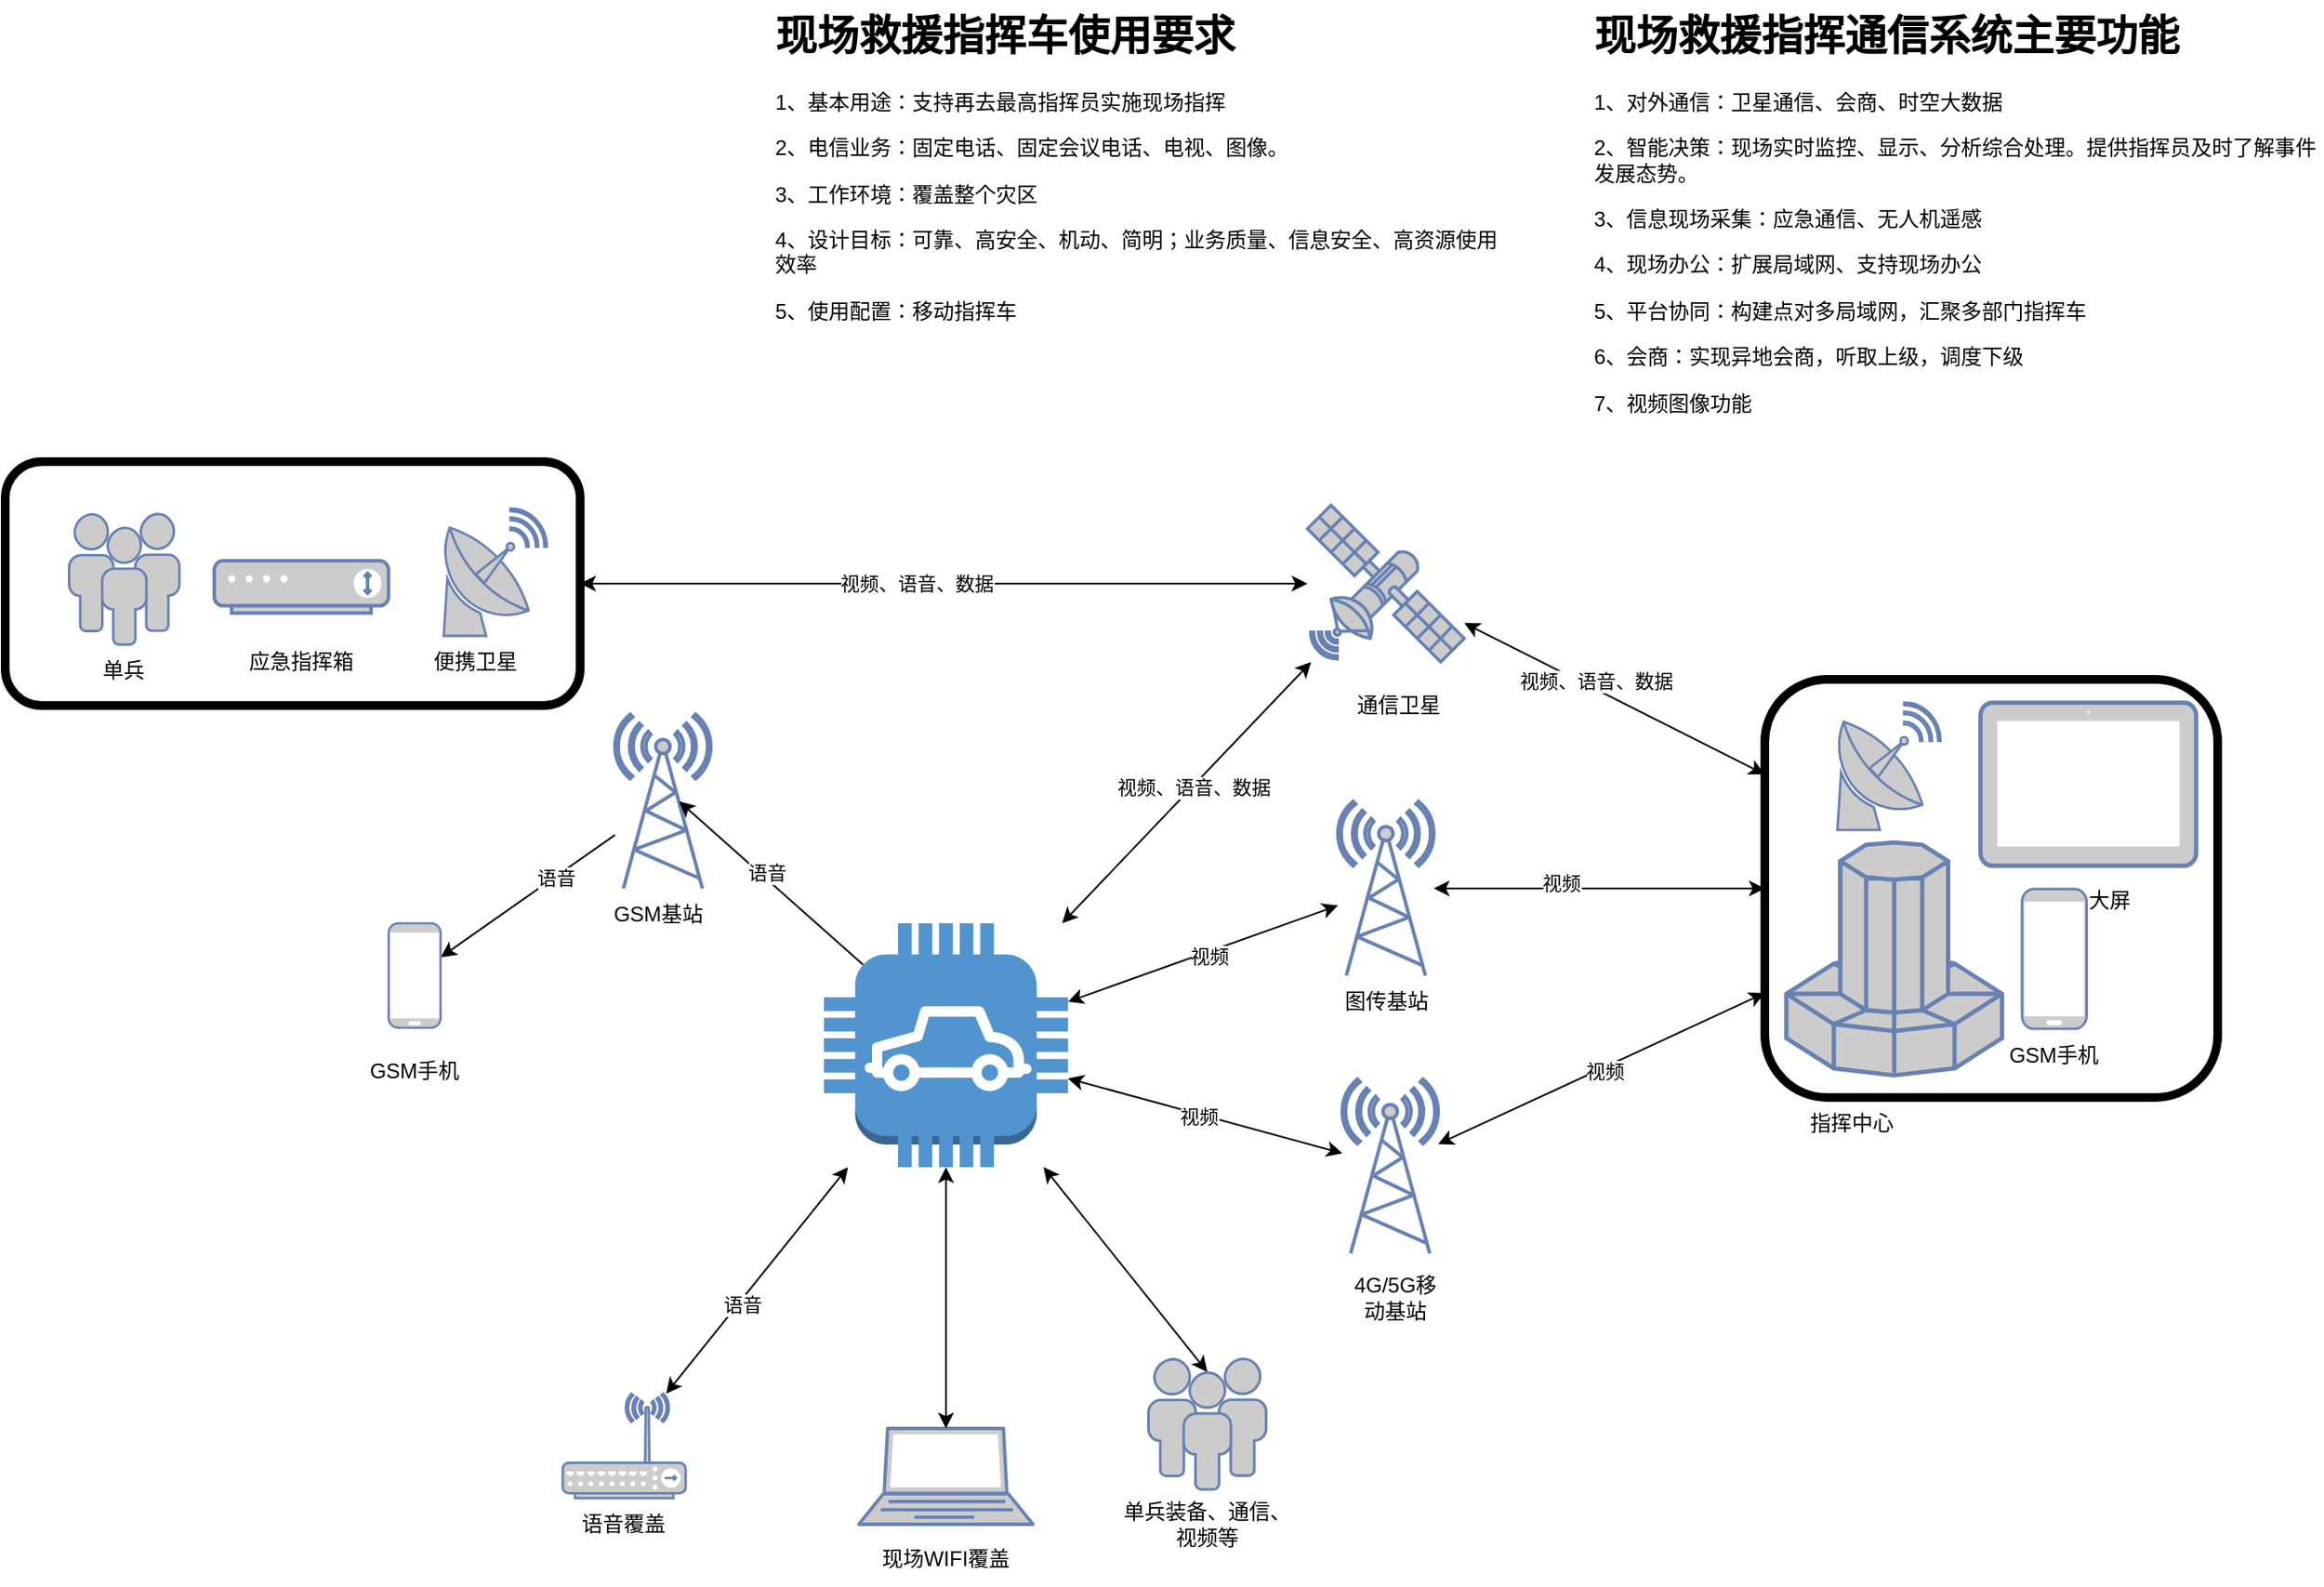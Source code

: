 <mxfile version="24.7.7">
  <diagram name="第 1 页" id="kIEYbvfMVvp7eRZ-XGNE">
    <mxGraphModel dx="2603" dy="774" grid="1" gridSize="10" guides="1" tooltips="1" connect="1" arrows="1" fold="1" page="1" pageScale="1" pageWidth="1169" pageHeight="827" math="0" shadow="0">
      <root>
        <mxCell id="0" />
        <mxCell id="1" parent="0" />
        <mxCell id="j58EPWAzB8WPeg4I2Kty-2" value="&lt;h1 style=&quot;margin-top: 0px;&quot;&gt;现场救援指挥车使用要求&lt;br&gt;&lt;/h1&gt;&lt;p&gt;1、基本用途：支持再去最高指挥员实施现场指挥&lt;/p&gt;&lt;p&gt;2、电信业务：固定电话、固定会议电话、电视、图像。&lt;/p&gt;&lt;p&gt;3、工作环境：覆盖整个灾区&lt;/p&gt;&lt;p&gt;4、设计目标：可靠、高安全、机动、简明；业务质量、信息安全、高资源使用效率&lt;/p&gt;&lt;p&gt;5、使用配置：移动指挥车&lt;br&gt;&lt;/p&gt;" style="text;html=1;whiteSpace=wrap;overflow=hidden;rounded=0;" vertex="1" parent="1">
          <mxGeometry x="260" y="120" width="420" height="190" as="geometry" />
        </mxCell>
        <mxCell id="j58EPWAzB8WPeg4I2Kty-3" value="&lt;h1 style=&quot;margin-top: 0px;&quot;&gt;现场救援指挥通信系统主要功能&lt;br&gt;&lt;/h1&gt;&lt;p&gt;1、对外通信：卫星通信、会商、时空大数据&lt;/p&gt;&lt;p&gt;2、智能决策：现场实时监控、显示、分析综合处理。提供指挥员及时了解事件发展态势。&lt;/p&gt;&lt;p&gt;3、信息现场采集：应急通信、无人机遥感&lt;/p&gt;&lt;p&gt;4、现场办公：扩展局域网、支持现场办公&lt;br&gt;&lt;/p&gt;&lt;p&gt;5、平台协同：构建点对多局域网，汇聚多部门指挥车&lt;/p&gt;&lt;p&gt;6、会商：实现异地会商，听取上级，调度下级&lt;/p&gt;&lt;p&gt;7、视频图像功能&lt;br&gt;&lt;/p&gt;" style="text;html=1;whiteSpace=wrap;overflow=hidden;rounded=0;" vertex="1" parent="1">
          <mxGeometry x="730" y="120" width="420" height="250" as="geometry" />
        </mxCell>
        <mxCell id="j58EPWAzB8WPeg4I2Kty-15" style="rounded=0;orthogonalLoop=1;jettySize=auto;html=1;startArrow=classic;startFill=1;" edge="1" parent="1" source="j58EPWAzB8WPeg4I2Kty-4" target="j58EPWAzB8WPeg4I2Kty-14">
          <mxGeometry relative="1" as="geometry" />
        </mxCell>
        <mxCell id="j58EPWAzB8WPeg4I2Kty-16" value="视频、语音、数据" style="edgeLabel;html=1;align=center;verticalAlign=middle;resizable=0;points=[];" vertex="1" connectable="0" parent="j58EPWAzB8WPeg4I2Kty-15">
          <mxGeometry x="0.048" relative="1" as="geometry">
            <mxPoint as="offset" />
          </mxGeometry>
        </mxCell>
        <mxCell id="j58EPWAzB8WPeg4I2Kty-18" style="rounded=0;orthogonalLoop=1;jettySize=auto;html=1;startArrow=classic;startFill=1;" edge="1" parent="1" source="j58EPWAzB8WPeg4I2Kty-4" target="j58EPWAzB8WPeg4I2Kty-17">
          <mxGeometry relative="1" as="geometry" />
        </mxCell>
        <mxCell id="j58EPWAzB8WPeg4I2Kty-24" value="视频" style="edgeLabel;html=1;align=center;verticalAlign=middle;resizable=0;points=[];" vertex="1" connectable="0" parent="j58EPWAzB8WPeg4I2Kty-18">
          <mxGeometry x="0.013" y="-2" relative="1" as="geometry">
            <mxPoint x="1" as="offset" />
          </mxGeometry>
        </mxCell>
        <mxCell id="j58EPWAzB8WPeg4I2Kty-23" style="rounded=0;orthogonalLoop=1;jettySize=auto;html=1;startArrow=classic;startFill=1;" edge="1" parent="1" source="j58EPWAzB8WPeg4I2Kty-4" target="j58EPWAzB8WPeg4I2Kty-22">
          <mxGeometry relative="1" as="geometry" />
        </mxCell>
        <mxCell id="j58EPWAzB8WPeg4I2Kty-25" value="视频" style="edgeLabel;html=1;align=center;verticalAlign=middle;resizable=0;points=[];" vertex="1" connectable="0" parent="j58EPWAzB8WPeg4I2Kty-23">
          <mxGeometry x="-0.034" y="-1" relative="1" as="geometry">
            <mxPoint x="-1" as="offset" />
          </mxGeometry>
        </mxCell>
        <mxCell id="j58EPWAzB8WPeg4I2Kty-45" style="rounded=0;orthogonalLoop=1;jettySize=auto;html=1;startArrow=classic;startFill=1;" edge="1" parent="1" source="j58EPWAzB8WPeg4I2Kty-4" target="j58EPWAzB8WPeg4I2Kty-44">
          <mxGeometry relative="1" as="geometry" />
        </mxCell>
        <mxCell id="j58EPWAzB8WPeg4I2Kty-46" value="语音" style="edgeLabel;html=1;align=center;verticalAlign=middle;resizable=0;points=[];" vertex="1" connectable="0" parent="j58EPWAzB8WPeg4I2Kty-45">
          <mxGeometry x="0.195" y="2" relative="1" as="geometry">
            <mxPoint as="offset" />
          </mxGeometry>
        </mxCell>
        <mxCell id="j58EPWAzB8WPeg4I2Kty-4" value="" style="outlineConnect=0;dashed=0;verticalLabelPosition=bottom;verticalAlign=top;align=center;html=1;shape=mxgraph.aws3.car;fillColor=#5294CF;gradientColor=none;" vertex="1" parent="1">
          <mxGeometry x="290" y="650" width="140" height="140" as="geometry" />
        </mxCell>
        <mxCell id="j58EPWAzB8WPeg4I2Kty-10" style="rounded=0;orthogonalLoop=1;jettySize=auto;html=1;" edge="1" parent="1" source="j58EPWAzB8WPeg4I2Kty-5" target="j58EPWAzB8WPeg4I2Kty-9">
          <mxGeometry relative="1" as="geometry" />
        </mxCell>
        <mxCell id="j58EPWAzB8WPeg4I2Kty-11" value="语音" style="edgeLabel;html=1;align=center;verticalAlign=middle;resizable=0;points=[];" vertex="1" connectable="0" parent="j58EPWAzB8WPeg4I2Kty-10">
          <mxGeometry x="-0.312" y="1" relative="1" as="geometry">
            <mxPoint as="offset" />
          </mxGeometry>
        </mxCell>
        <mxCell id="j58EPWAzB8WPeg4I2Kty-5" value="" style="fontColor=#0066CC;verticalAlign=top;verticalLabelPosition=bottom;labelPosition=center;align=center;html=1;outlineConnect=0;fillColor=#CCCCCC;strokeColor=#6881B3;gradientColor=none;gradientDirection=north;strokeWidth=2;shape=mxgraph.networks.radio_tower;" vertex="1" parent="1">
          <mxGeometry x="170" y="530" width="55" height="100" as="geometry" />
        </mxCell>
        <mxCell id="j58EPWAzB8WPeg4I2Kty-7" value="" style="endArrow=classic;html=1;rounded=0;exitX=0.16;exitY=0.17;exitDx=0;exitDy=0;exitPerimeter=0;entryX=0.67;entryY=0.5;entryDx=0;entryDy=0;entryPerimeter=0;" edge="1" parent="1" source="j58EPWAzB8WPeg4I2Kty-4" target="j58EPWAzB8WPeg4I2Kty-5">
          <mxGeometry width="50" height="50" relative="1" as="geometry">
            <mxPoint x="640" y="600" as="sourcePoint" />
            <mxPoint x="690" y="550" as="targetPoint" />
          </mxGeometry>
        </mxCell>
        <mxCell id="j58EPWAzB8WPeg4I2Kty-8" value="语音" style="edgeLabel;html=1;align=center;verticalAlign=middle;resizable=0;points=[];" vertex="1" connectable="0" parent="j58EPWAzB8WPeg4I2Kty-7">
          <mxGeometry x="0.094" y="-3" relative="1" as="geometry">
            <mxPoint as="offset" />
          </mxGeometry>
        </mxCell>
        <mxCell id="j58EPWAzB8WPeg4I2Kty-9" value="" style="fontColor=#0066CC;verticalAlign=top;verticalLabelPosition=bottom;labelPosition=center;align=center;html=1;outlineConnect=0;fillColor=#CCCCCC;strokeColor=#6881B3;gradientColor=none;gradientDirection=north;strokeWidth=2;shape=mxgraph.networks.mobile;" vertex="1" parent="1">
          <mxGeometry x="40" y="650" width="30" height="60" as="geometry" />
        </mxCell>
        <mxCell id="j58EPWAzB8WPeg4I2Kty-12" value="GSM手机" style="text;html=1;align=center;verticalAlign=middle;whiteSpace=wrap;rounded=0;" vertex="1" parent="1">
          <mxGeometry x="25" y="720" width="60" height="30" as="geometry" />
        </mxCell>
        <mxCell id="j58EPWAzB8WPeg4I2Kty-13" value="GSM基站" style="text;html=1;align=center;verticalAlign=middle;whiteSpace=wrap;rounded=0;" vertex="1" parent="1">
          <mxGeometry x="165" y="630" width="60" height="30" as="geometry" />
        </mxCell>
        <mxCell id="j58EPWAzB8WPeg4I2Kty-35" style="rounded=0;orthogonalLoop=1;jettySize=auto;html=1;startArrow=classic;startFill=1;" edge="1" parent="1" source="j58EPWAzB8WPeg4I2Kty-14" target="j58EPWAzB8WPeg4I2Kty-33">
          <mxGeometry relative="1" as="geometry">
            <mxPoint x="810" y="580" as="targetPoint" />
          </mxGeometry>
        </mxCell>
        <mxCell id="j58EPWAzB8WPeg4I2Kty-36" value="视频、语音、数据" style="edgeLabel;html=1;align=center;verticalAlign=middle;resizable=0;points=[];" vertex="1" connectable="0" parent="j58EPWAzB8WPeg4I2Kty-35">
          <mxGeometry x="-0.447" y="-3" relative="1" as="geometry">
            <mxPoint x="29" y="6" as="offset" />
          </mxGeometry>
        </mxCell>
        <mxCell id="j58EPWAzB8WPeg4I2Kty-14" value="" style="fontColor=#0066CC;verticalAlign=top;verticalLabelPosition=bottom;labelPosition=center;align=center;html=1;outlineConnect=0;fillColor=#CCCCCC;strokeColor=#6881B3;gradientColor=none;gradientDirection=north;strokeWidth=2;shape=mxgraph.networks.satellite;" vertex="1" parent="1">
          <mxGeometry x="567.5" y="410" width="90" height="90" as="geometry" />
        </mxCell>
        <mxCell id="j58EPWAzB8WPeg4I2Kty-37" style="rounded=0;orthogonalLoop=1;jettySize=auto;html=1;startArrow=classic;startFill=1;entryX=0;entryY=0.5;entryDx=0;entryDy=0;" edge="1" parent="1" source="j58EPWAzB8WPeg4I2Kty-17" target="j58EPWAzB8WPeg4I2Kty-33">
          <mxGeometry relative="1" as="geometry" />
        </mxCell>
        <mxCell id="j58EPWAzB8WPeg4I2Kty-38" value="视频" style="edgeLabel;html=1;align=center;verticalAlign=middle;resizable=0;points=[];" vertex="1" connectable="0" parent="j58EPWAzB8WPeg4I2Kty-37">
          <mxGeometry x="-0.233" y="3" relative="1" as="geometry">
            <mxPoint as="offset" />
          </mxGeometry>
        </mxCell>
        <mxCell id="j58EPWAzB8WPeg4I2Kty-17" value="" style="fontColor=#0066CC;verticalAlign=top;verticalLabelPosition=bottom;labelPosition=center;align=center;html=1;outlineConnect=0;fillColor=#CCCCCC;strokeColor=#6881B3;gradientColor=none;gradientDirection=north;strokeWidth=2;shape=mxgraph.networks.radio_tower;" vertex="1" parent="1">
          <mxGeometry x="585" y="580" width="55" height="100" as="geometry" />
        </mxCell>
        <mxCell id="j58EPWAzB8WPeg4I2Kty-19" value="指挥中心" style="text;html=1;align=center;verticalAlign=middle;whiteSpace=wrap;rounded=0;" vertex="1" parent="1">
          <mxGeometry x="850" y="750" width="60" height="30" as="geometry" />
        </mxCell>
        <mxCell id="j58EPWAzB8WPeg4I2Kty-20" value="图传基站" style="text;html=1;align=center;verticalAlign=middle;whiteSpace=wrap;rounded=0;" vertex="1" parent="1">
          <mxGeometry x="582.5" y="680" width="60" height="30" as="geometry" />
        </mxCell>
        <mxCell id="j58EPWAzB8WPeg4I2Kty-21" value="&lt;div&gt;4G/5G移动基站&lt;/div&gt;" style="text;html=1;align=center;verticalAlign=middle;whiteSpace=wrap;rounded=0;" vertex="1" parent="1">
          <mxGeometry x="587.5" y="850" width="60" height="30" as="geometry" />
        </mxCell>
        <mxCell id="j58EPWAzB8WPeg4I2Kty-39" style="rounded=0;orthogonalLoop=1;jettySize=auto;html=1;startArrow=classic;startFill=1;entryX=0;entryY=0.75;entryDx=0;entryDy=0;" edge="1" parent="1" source="j58EPWAzB8WPeg4I2Kty-22" target="j58EPWAzB8WPeg4I2Kty-33">
          <mxGeometry relative="1" as="geometry" />
        </mxCell>
        <mxCell id="j58EPWAzB8WPeg4I2Kty-40" value="视频" style="edgeLabel;html=1;align=center;verticalAlign=middle;resizable=0;points=[];" vertex="1" connectable="0" parent="j58EPWAzB8WPeg4I2Kty-39">
          <mxGeometry x="0.01" y="-2" relative="1" as="geometry">
            <mxPoint as="offset" />
          </mxGeometry>
        </mxCell>
        <mxCell id="j58EPWAzB8WPeg4I2Kty-22" value="" style="fontColor=#0066CC;verticalAlign=top;verticalLabelPosition=bottom;labelPosition=center;align=center;html=1;outlineConnect=0;fillColor=#CCCCCC;strokeColor=#6881B3;gradientColor=none;gradientDirection=north;strokeWidth=2;shape=mxgraph.networks.radio_tower;" vertex="1" parent="1">
          <mxGeometry x="587.5" y="739.5" width="55" height="100" as="geometry" />
        </mxCell>
        <mxCell id="j58EPWAzB8WPeg4I2Kty-27" value="通信卫星" style="text;html=1;align=center;verticalAlign=middle;whiteSpace=wrap;rounded=0;" vertex="1" parent="1">
          <mxGeometry x="590" y="510" width="60" height="30" as="geometry" />
        </mxCell>
        <mxCell id="j58EPWAzB8WPeg4I2Kty-33" value="" style="group;fillColor=default;strokeColor=default;strokeWidth=5;container=1;rounded=1;pointerEvents=0;moveCells=1;connectable=1;" vertex="1" connectable="0" parent="1">
          <mxGeometry x="830" y="510" width="260" height="240" as="geometry" />
        </mxCell>
        <mxCell id="j58EPWAzB8WPeg4I2Kty-26" value="" style="fontColor=#0066CC;verticalAlign=top;verticalLabelPosition=bottom;labelPosition=center;align=center;html=1;outlineConnect=0;fillColor=#CCCCCC;strokeColor=#6881B3;gradientColor=none;gradientDirection=north;strokeWidth=2;shape=mxgraph.networks.supercomputer;" vertex="1" parent="j58EPWAzB8WPeg4I2Kty-33">
          <mxGeometry x="12.38" y="93.595" width="123.81" height="133.705" as="geometry" />
        </mxCell>
        <mxCell id="j58EPWAzB8WPeg4I2Kty-28" value="" style="fontColor=#0066CC;verticalAlign=top;verticalLabelPosition=bottom;labelPosition=center;align=center;html=1;outlineConnect=0;fillColor=#CCCCCC;strokeColor=#6881B3;gradientColor=none;gradientDirection=north;strokeWidth=2;shape=mxgraph.networks.satellite_dish;" vertex="1" parent="j58EPWAzB8WPeg4I2Kty-33">
          <mxGeometry x="40" y="13.37" width="60.9" height="73.08" as="geometry" />
        </mxCell>
        <mxCell id="j58EPWAzB8WPeg4I2Kty-29" value="" style="fontColor=#0066CC;verticalAlign=top;verticalLabelPosition=bottom;labelPosition=center;align=center;html=1;outlineConnect=0;fillColor=#CCCCCC;strokeColor=#6881B3;gradientColor=none;gradientDirection=north;strokeWidth=2;shape=mxgraph.networks.tablet;" vertex="1" parent="j58EPWAzB8WPeg4I2Kty-33">
          <mxGeometry x="123.81" y="13.365" width="123.81" height="93.593" as="geometry" />
        </mxCell>
        <mxCell id="j58EPWAzB8WPeg4I2Kty-30" value="" style="fontColor=#0066CC;verticalAlign=top;verticalLabelPosition=bottom;labelPosition=center;align=center;html=1;outlineConnect=0;fillColor=#CCCCCC;strokeColor=#6881B3;gradientColor=none;gradientDirection=north;strokeWidth=2;shape=mxgraph.networks.mobile;" vertex="1" parent="j58EPWAzB8WPeg4I2Kty-33">
          <mxGeometry x="147.62" y="120.34" width="37.143" height="80.223" as="geometry" />
        </mxCell>
        <mxCell id="j58EPWAzB8WPeg4I2Kty-32" value="大屏" style="text;html=1;align=center;verticalAlign=middle;whiteSpace=wrap;rounded=0;" vertex="1" parent="j58EPWAzB8WPeg4I2Kty-33">
          <mxGeometry x="136.19" y="106.964" width="123.81" height="40.111" as="geometry" />
        </mxCell>
        <mxCell id="j58EPWAzB8WPeg4I2Kty-31" value="GSM手机" style="text;html=1;align=center;verticalAlign=middle;whiteSpace=wrap;rounded=0;" vertex="1" parent="j58EPWAzB8WPeg4I2Kty-33">
          <mxGeometry x="136.19" y="200.56" width="60" height="30" as="geometry" />
        </mxCell>
        <mxCell id="j58EPWAzB8WPeg4I2Kty-44" value="" style="fontColor=#0066CC;verticalAlign=top;verticalLabelPosition=bottom;labelPosition=center;align=center;html=1;outlineConnect=0;fillColor=#CCCCCC;strokeColor=#6881B3;gradientColor=none;gradientDirection=north;strokeWidth=2;shape=mxgraph.networks.wireless_hub;" vertex="1" parent="1">
          <mxGeometry x="140" y="920" width="70.59" height="60" as="geometry" />
        </mxCell>
        <mxCell id="j58EPWAzB8WPeg4I2Kty-47" value="语音覆盖" style="text;html=1;align=center;verticalAlign=middle;whiteSpace=wrap;rounded=0;" vertex="1" parent="1">
          <mxGeometry x="140" y="980" width="70" height="30" as="geometry" />
        </mxCell>
        <mxCell id="j58EPWAzB8WPeg4I2Kty-48" value="" style="fontColor=#0066CC;verticalAlign=top;verticalLabelPosition=bottom;labelPosition=center;align=center;html=1;outlineConnect=0;fillColor=#CCCCCC;strokeColor=#6881B3;gradientColor=none;gradientDirection=north;strokeWidth=2;shape=mxgraph.networks.laptop;" vertex="1" parent="1">
          <mxGeometry x="310" y="940" width="100" height="55" as="geometry" />
        </mxCell>
        <mxCell id="j58EPWAzB8WPeg4I2Kty-49" value="现场WIFI覆盖" style="text;html=1;align=center;verticalAlign=middle;whiteSpace=wrap;rounded=0;" vertex="1" parent="1">
          <mxGeometry x="310" y="1000" width="100" height="30" as="geometry" />
        </mxCell>
        <mxCell id="j58EPWAzB8WPeg4I2Kty-50" style="rounded=0;orthogonalLoop=1;jettySize=auto;html=1;entryX=0.5;entryY=0;entryDx=0;entryDy=0;entryPerimeter=0;startArrow=classic;startFill=1;" edge="1" parent="1" source="j58EPWAzB8WPeg4I2Kty-4" target="j58EPWAzB8WPeg4I2Kty-48">
          <mxGeometry relative="1" as="geometry" />
        </mxCell>
        <mxCell id="j58EPWAzB8WPeg4I2Kty-51" value="" style="fontColor=#0066CC;verticalAlign=top;verticalLabelPosition=bottom;labelPosition=center;align=center;html=1;outlineConnect=0;fillColor=#CCCCCC;strokeColor=#6881B3;gradientColor=none;gradientDirection=north;strokeWidth=2;shape=mxgraph.networks.users;" vertex="1" parent="1">
          <mxGeometry x="476.25" y="900" width="67.5" height="75" as="geometry" />
        </mxCell>
        <mxCell id="j58EPWAzB8WPeg4I2Kty-52" style="rounded=0;orthogonalLoop=1;jettySize=auto;html=1;entryX=0.5;entryY=0.1;entryDx=0;entryDy=0;entryPerimeter=0;startArrow=classic;startFill=1;" edge="1" parent="1" source="j58EPWAzB8WPeg4I2Kty-4" target="j58EPWAzB8WPeg4I2Kty-51">
          <mxGeometry relative="1" as="geometry" />
        </mxCell>
        <mxCell id="j58EPWAzB8WPeg4I2Kty-53" value="单兵装备、通信、视频等" style="text;html=1;align=center;verticalAlign=middle;whiteSpace=wrap;rounded=0;" vertex="1" parent="1">
          <mxGeometry x="460" y="980" width="100" height="30" as="geometry" />
        </mxCell>
        <mxCell id="j58EPWAzB8WPeg4I2Kty-59" style="rounded=0;orthogonalLoop=1;jettySize=auto;html=1;startArrow=classic;startFill=1;" edge="1" parent="1" source="j58EPWAzB8WPeg4I2Kty-57" target="j58EPWAzB8WPeg4I2Kty-14">
          <mxGeometry relative="1" as="geometry" />
        </mxCell>
        <mxCell id="j58EPWAzB8WPeg4I2Kty-60" value="视频、语音、数据" style="edgeLabel;html=1;align=center;verticalAlign=middle;resizable=0;points=[];" vertex="1" connectable="0" parent="j58EPWAzB8WPeg4I2Kty-59">
          <mxGeometry x="-0.075" relative="1" as="geometry">
            <mxPoint as="offset" />
          </mxGeometry>
        </mxCell>
        <mxCell id="j58EPWAzB8WPeg4I2Kty-57" value="" style="rounded=1;whiteSpace=wrap;html=1;fillColor=none;noLabel=0;container=1;strokeWidth=5;" vertex="1" parent="1">
          <mxGeometry x="-180" y="385" width="330" height="140" as="geometry" />
        </mxCell>
        <mxCell id="j58EPWAzB8WPeg4I2Kty-54" value="" style="fontColor=#0066CC;verticalAlign=top;verticalLabelPosition=bottom;labelPosition=center;align=center;html=1;outlineConnect=0;fillColor=#CCCCCC;strokeColor=#6881B3;gradientColor=none;gradientDirection=north;strokeWidth=2;shape=mxgraph.networks.users;" vertex="1" parent="j58EPWAzB8WPeg4I2Kty-57">
          <mxGeometry x="36.67" y="30" width="63.33" height="75" as="geometry" />
        </mxCell>
        <mxCell id="j58EPWAzB8WPeg4I2Kty-55" value="" style="fontColor=#0066CC;verticalAlign=top;verticalLabelPosition=bottom;labelPosition=center;align=center;html=1;outlineConnect=0;fillColor=#CCCCCC;strokeColor=#6881B3;gradientColor=none;gradientDirection=north;strokeWidth=2;shape=mxgraph.networks.satellite_dish;" vertex="1" parent="j58EPWAzB8WPeg4I2Kty-57">
          <mxGeometry x="250" y="26.92" width="60.9" height="73.08" as="geometry" />
        </mxCell>
        <mxCell id="j58EPWAzB8WPeg4I2Kty-58" value="" style="fontColor=#0066CC;verticalAlign=top;verticalLabelPosition=bottom;labelPosition=center;align=center;html=1;outlineConnect=0;fillColor=#CCCCCC;strokeColor=#6881B3;gradientColor=none;gradientDirection=north;strokeWidth=2;shape=mxgraph.networks.modem;" vertex="1" parent="j58EPWAzB8WPeg4I2Kty-57">
          <mxGeometry x="120" y="56.92" width="100" height="30" as="geometry" />
        </mxCell>
        <mxCell id="j58EPWAzB8WPeg4I2Kty-61" value="便携卫星" style="text;html=1;align=center;verticalAlign=middle;whiteSpace=wrap;rounded=0;" vertex="1" parent="j58EPWAzB8WPeg4I2Kty-57">
          <mxGeometry x="240" y="100" width="60" height="30" as="geometry" />
        </mxCell>
        <mxCell id="j58EPWAzB8WPeg4I2Kty-62" value="应急指挥箱" style="text;html=1;align=center;verticalAlign=middle;whiteSpace=wrap;rounded=0;" vertex="1" parent="j58EPWAzB8WPeg4I2Kty-57">
          <mxGeometry x="120" y="100" width="100" height="30" as="geometry" />
        </mxCell>
        <mxCell id="j58EPWAzB8WPeg4I2Kty-63" value="单兵" style="text;html=1;align=center;verticalAlign=middle;whiteSpace=wrap;rounded=0;" vertex="1" parent="j58EPWAzB8WPeg4I2Kty-57">
          <mxGeometry x="18.34" y="105" width="100" height="30" as="geometry" />
        </mxCell>
      </root>
    </mxGraphModel>
  </diagram>
</mxfile>
